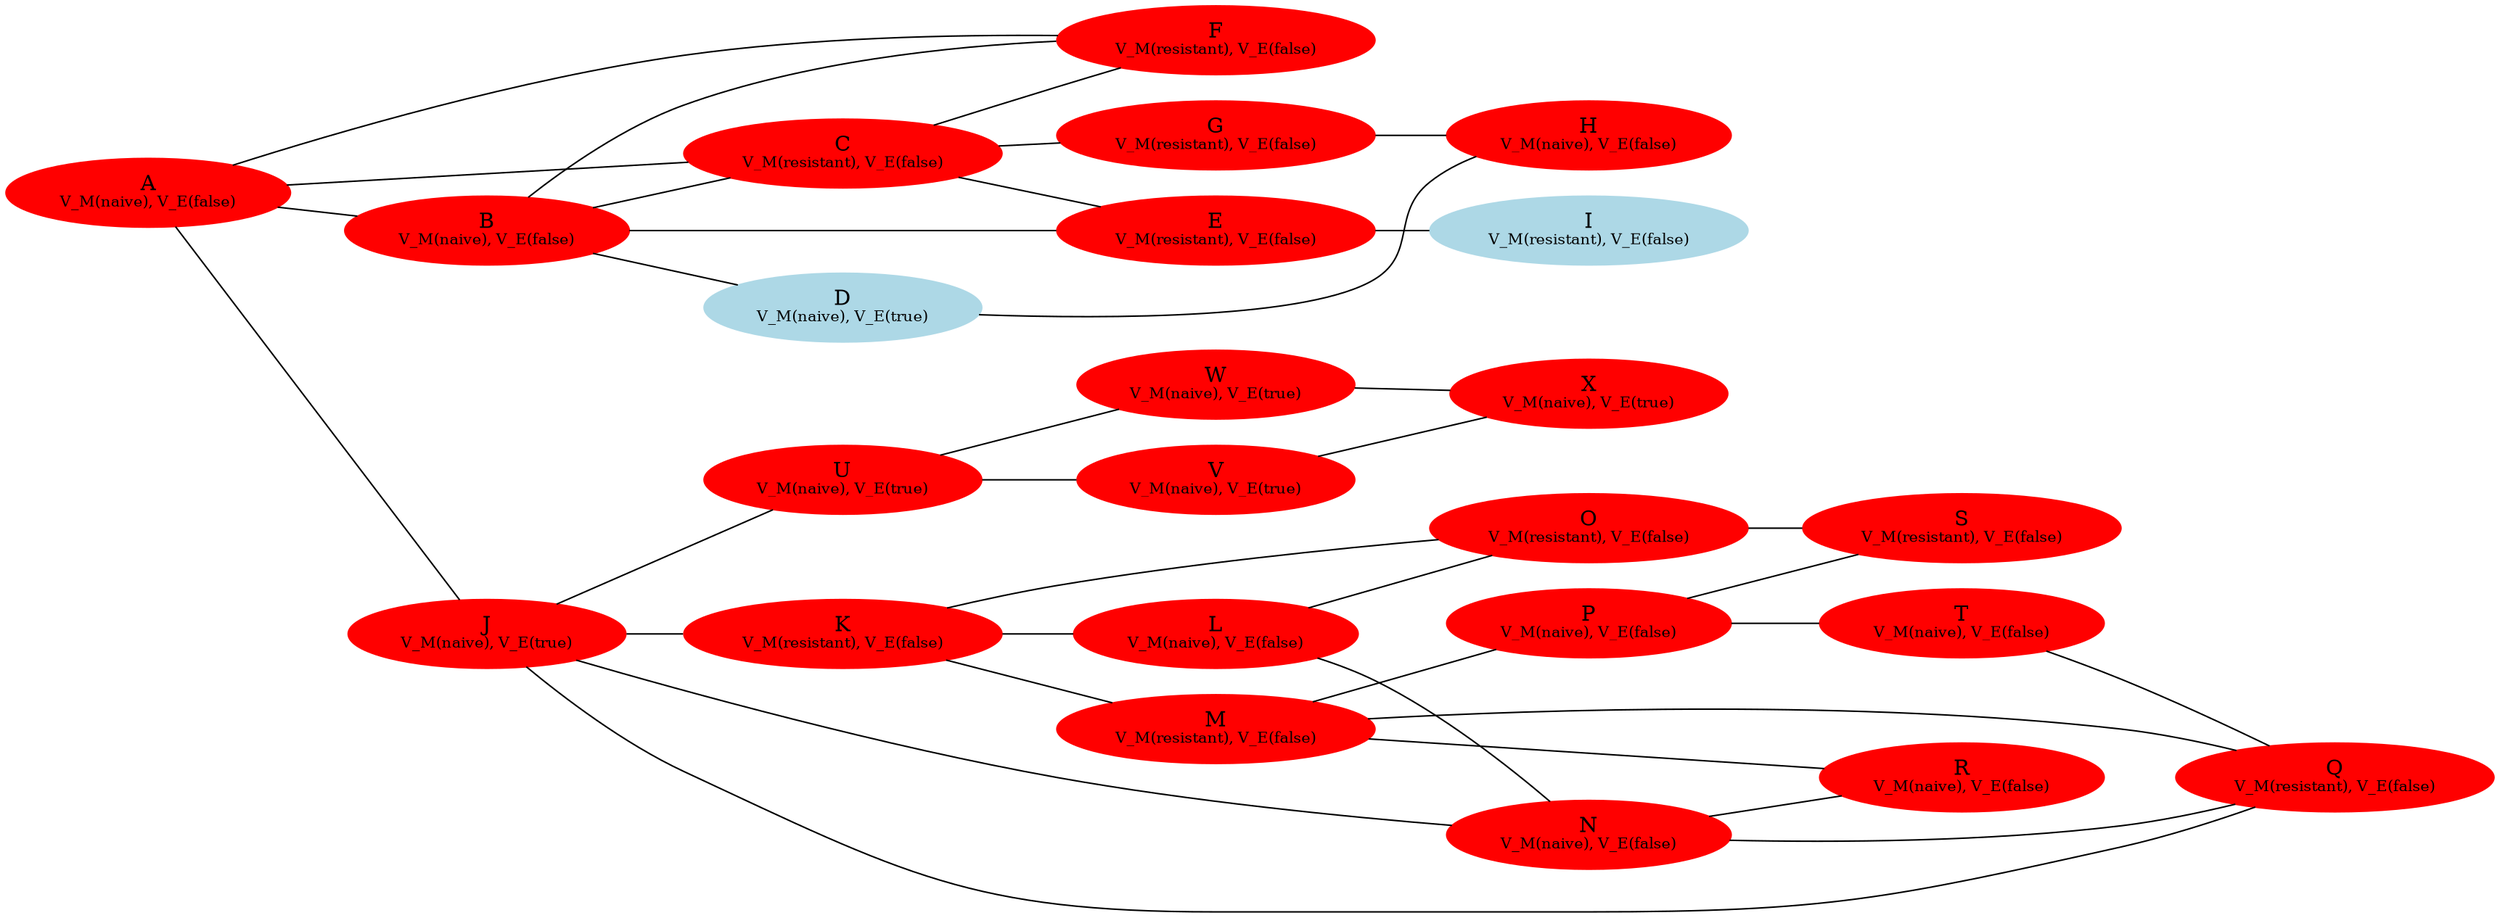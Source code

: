 graph {
 rankdir=LR;
A[label=<A<BR /><FONT POINT-SIZE="10">V_M(naive), V_E(false)</FONT>>,style=filled, color=red];
B[label=<B<BR /><FONT POINT-SIZE="10">V_M(naive), V_E(false)</FONT>>,style=filled, color=red];
C[label=<C<BR /><FONT POINT-SIZE="10">V_M(resistant), V_E(false)</FONT>>,style=filled, color=red];
D[label=<D<BR /><FONT POINT-SIZE="10">V_M(naive), V_E(true)</FONT>>,style=filled, color=lightblue];
E[label=<E<BR /><FONT POINT-SIZE="10">V_M(resistant), V_E(false)</FONT>>,style=filled, color=red];
F[label=<F<BR /><FONT POINT-SIZE="10">V_M(resistant), V_E(false)</FONT>>,style=filled, color=red];
G[label=<G<BR /><FONT POINT-SIZE="10">V_M(resistant), V_E(false)</FONT>>,style=filled, color=red];
H[label=<H<BR /><FONT POINT-SIZE="10">V_M(naive), V_E(false)</FONT>>,style=filled, color=red];
I[label=<I<BR /><FONT POINT-SIZE="10">V_M(resistant), V_E(false)</FONT>>,style=filled, color=lightblue];
J[label=<J<BR /><FONT POINT-SIZE="10">V_M(naive), V_E(true)</FONT>>,style=filled, color=red];
K[label=<K<BR /><FONT POINT-SIZE="10">V_M(resistant), V_E(false)</FONT>>,style=filled, color=red];
L[label=<L<BR /><FONT POINT-SIZE="10">V_M(naive), V_E(false)</FONT>>,style=filled, color=red];
M[label=<M<BR /><FONT POINT-SIZE="10">V_M(resistant), V_E(false)</FONT>>,style=filled, color=red];
N[label=<N<BR /><FONT POINT-SIZE="10">V_M(naive), V_E(false)</FONT>>,style=filled, color=red];
O[label=<O<BR /><FONT POINT-SIZE="10">V_M(resistant), V_E(false)</FONT>>,style=filled, color=red];
P[label=<P<BR /><FONT POINT-SIZE="10">V_M(naive), V_E(false)</FONT>>,style=filled, color=red];
Q[label=<Q<BR /><FONT POINT-SIZE="10">V_M(resistant), V_E(false)</FONT>>,style=filled, color=red];
R[label=<R<BR /><FONT POINT-SIZE="10">V_M(naive), V_E(false)</FONT>>,style=filled, color=red];
S[label=<S<BR /><FONT POINT-SIZE="10">V_M(resistant), V_E(false)</FONT>>,style=filled, color=red];
T[label=<T<BR /><FONT POINT-SIZE="10">V_M(naive), V_E(false)</FONT>>,style=filled, color=red];
U[label=<U<BR /><FONT POINT-SIZE="10">V_M(naive), V_E(true)</FONT>>,style=filled, color=red];
V[label=<V<BR /><FONT POINT-SIZE="10">V_M(naive), V_E(true)</FONT>>,style=filled, color=red];
W[label=<W<BR /><FONT POINT-SIZE="10">V_M(naive), V_E(true)</FONT>>,style=filled, color=red];
X[label=<X<BR /><FONT POINT-SIZE="10">V_M(naive), V_E(true)</FONT>>,style=filled, color=red];
A -- {{B C J F }}
B -- {{D E C F }}
C -- {{F G E }}
D -- {{H }}
E -- {{I }}
F -- {{}}
G -- {{H }}
H -- {{}}
I -- {{}}
J -- {{K Q N U }}
K -- {{L M O }}
L -- {{N O }}
M -- {{P Q R }}
N -- {{R Q }}
O -- {{S }}
P -- {{T S }}
Q -- {{}}
R -- {{}}
S -- {{}}
T -- {{Q }}
U -- {{V W }}
V -- {{X }}
W -- {{X }}
X -- {{}}
}